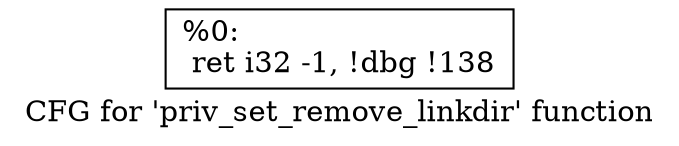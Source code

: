 digraph "CFG for 'priv_set_remove_linkdir' function" {
	label="CFG for 'priv_set_remove_linkdir' function";

	Node0x940e30 [shape=record,label="{%0:\l  ret i32 -1, !dbg !138\l}"];
}
